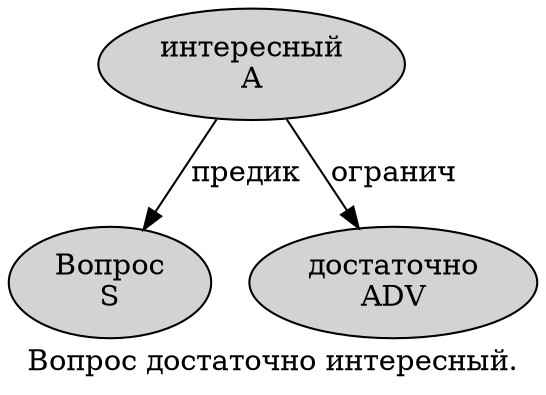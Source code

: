 digraph SENTENCE_3836 {
	graph [label="Вопрос достаточно интересный."]
	node [style=filled]
		0 [label="Вопрос
S" color="" fillcolor=lightgray penwidth=1 shape=ellipse]
		1 [label="достаточно
ADV" color="" fillcolor=lightgray penwidth=1 shape=ellipse]
		2 [label="интересный
A" color="" fillcolor=lightgray penwidth=1 shape=ellipse]
			2 -> 0 [label="предик"]
			2 -> 1 [label="огранич"]
}